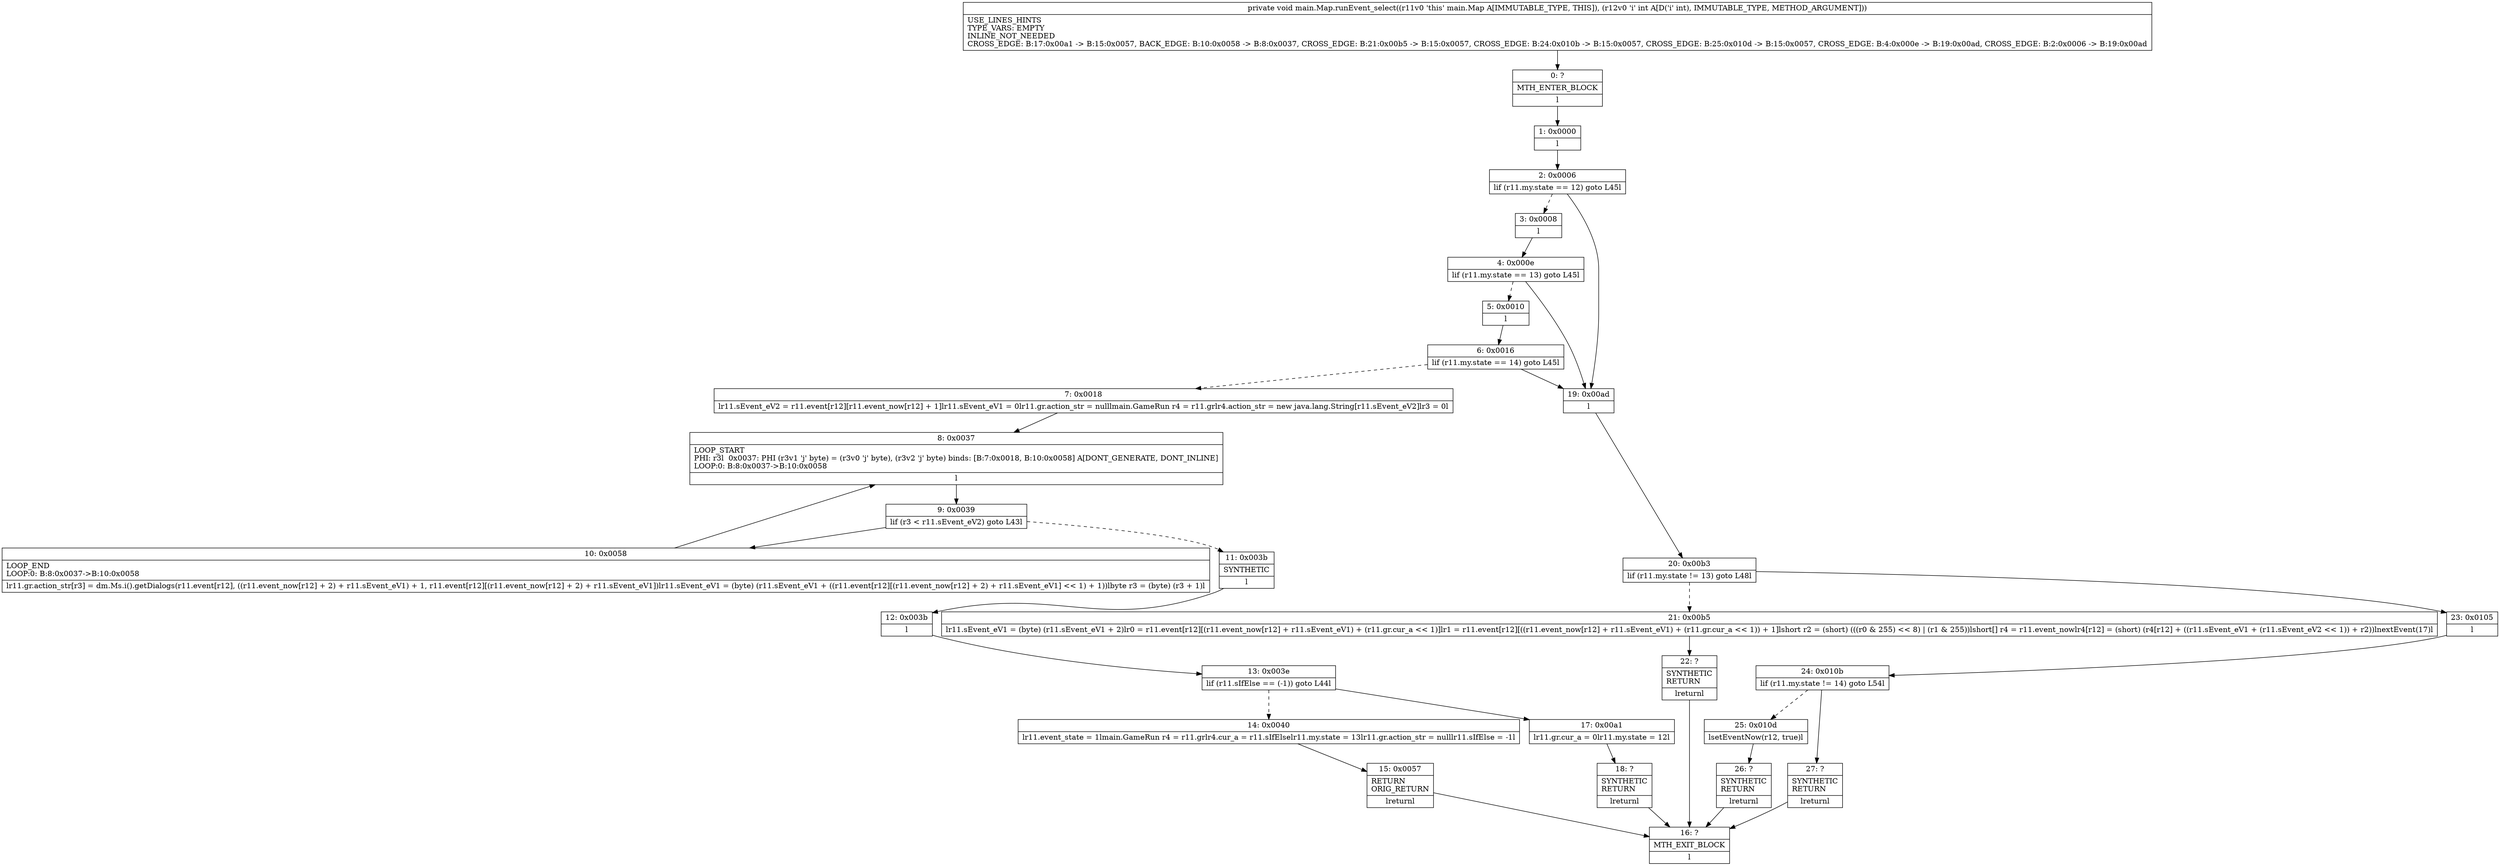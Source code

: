 digraph "CFG formain.Map.runEvent_select(I)V" {
Node_0 [shape=record,label="{0\:\ ?|MTH_ENTER_BLOCK\l|l}"];
Node_1 [shape=record,label="{1\:\ 0x0000|l}"];
Node_2 [shape=record,label="{2\:\ 0x0006|lif (r11.my.state == 12) goto L45l}"];
Node_3 [shape=record,label="{3\:\ 0x0008|l}"];
Node_4 [shape=record,label="{4\:\ 0x000e|lif (r11.my.state == 13) goto L45l}"];
Node_5 [shape=record,label="{5\:\ 0x0010|l}"];
Node_6 [shape=record,label="{6\:\ 0x0016|lif (r11.my.state == 14) goto L45l}"];
Node_7 [shape=record,label="{7\:\ 0x0018|lr11.sEvent_eV2 = r11.event[r12][r11.event_now[r12] + 1]lr11.sEvent_eV1 = 0lr11.gr.action_str = nulllmain.GameRun r4 = r11.grlr4.action_str = new java.lang.String[r11.sEvent_eV2]lr3 = 0l}"];
Node_8 [shape=record,label="{8\:\ 0x0037|LOOP_START\lPHI: r3l  0x0037: PHI (r3v1 'j' byte) = (r3v0 'j' byte), (r3v2 'j' byte) binds: [B:7:0x0018, B:10:0x0058] A[DONT_GENERATE, DONT_INLINE]\lLOOP:0: B:8:0x0037\-\>B:10:0x0058\l|l}"];
Node_9 [shape=record,label="{9\:\ 0x0039|lif (r3 \< r11.sEvent_eV2) goto L43l}"];
Node_10 [shape=record,label="{10\:\ 0x0058|LOOP_END\lLOOP:0: B:8:0x0037\-\>B:10:0x0058\l|lr11.gr.action_str[r3] = dm.Ms.i().getDialogs(r11.event[r12], ((r11.event_now[r12] + 2) + r11.sEvent_eV1) + 1, r11.event[r12][(r11.event_now[r12] + 2) + r11.sEvent_eV1])lr11.sEvent_eV1 = (byte) (r11.sEvent_eV1 + ((r11.event[r12][(r11.event_now[r12] + 2) + r11.sEvent_eV1] \<\< 1) + 1))lbyte r3 = (byte) (r3 + 1)l}"];
Node_11 [shape=record,label="{11\:\ 0x003b|SYNTHETIC\l|l}"];
Node_12 [shape=record,label="{12\:\ 0x003b|l}"];
Node_13 [shape=record,label="{13\:\ 0x003e|lif (r11.sIfElse == (\-1)) goto L44l}"];
Node_14 [shape=record,label="{14\:\ 0x0040|lr11.event_state = 1lmain.GameRun r4 = r11.grlr4.cur_a = r11.sIfElselr11.my.state = 13lr11.gr.action_str = nulllr11.sIfElse = \-1l}"];
Node_15 [shape=record,label="{15\:\ 0x0057|RETURN\lORIG_RETURN\l|lreturnl}"];
Node_16 [shape=record,label="{16\:\ ?|MTH_EXIT_BLOCK\l|l}"];
Node_17 [shape=record,label="{17\:\ 0x00a1|lr11.gr.cur_a = 0lr11.my.state = 12l}"];
Node_18 [shape=record,label="{18\:\ ?|SYNTHETIC\lRETURN\l|lreturnl}"];
Node_19 [shape=record,label="{19\:\ 0x00ad|l}"];
Node_20 [shape=record,label="{20\:\ 0x00b3|lif (r11.my.state != 13) goto L48l}"];
Node_21 [shape=record,label="{21\:\ 0x00b5|lr11.sEvent_eV1 = (byte) (r11.sEvent_eV1 + 2)lr0 = r11.event[r12][(r11.event_now[r12] + r11.sEvent_eV1) + (r11.gr.cur_a \<\< 1)]lr1 = r11.event[r12][((r11.event_now[r12] + r11.sEvent_eV1) + (r11.gr.cur_a \<\< 1)) + 1]lshort r2 = (short) (((r0 & 255) \<\< 8) \| (r1 & 255))lshort[] r4 = r11.event_nowlr4[r12] = (short) (r4[r12] + ((r11.sEvent_eV1 + (r11.sEvent_eV2 \<\< 1)) + r2))lnextEvent(17)l}"];
Node_22 [shape=record,label="{22\:\ ?|SYNTHETIC\lRETURN\l|lreturnl}"];
Node_23 [shape=record,label="{23\:\ 0x0105|l}"];
Node_24 [shape=record,label="{24\:\ 0x010b|lif (r11.my.state != 14) goto L54l}"];
Node_25 [shape=record,label="{25\:\ 0x010d|lsetEventNow(r12, true)l}"];
Node_26 [shape=record,label="{26\:\ ?|SYNTHETIC\lRETURN\l|lreturnl}"];
Node_27 [shape=record,label="{27\:\ ?|SYNTHETIC\lRETURN\l|lreturnl}"];
MethodNode[shape=record,label="{private void main.Map.runEvent_select((r11v0 'this' main.Map A[IMMUTABLE_TYPE, THIS]), (r12v0 'i' int A[D('i' int), IMMUTABLE_TYPE, METHOD_ARGUMENT]))  | USE_LINES_HINTS\lTYPE_VARS: EMPTY\lINLINE_NOT_NEEDED\lCROSS_EDGE: B:17:0x00a1 \-\> B:15:0x0057, BACK_EDGE: B:10:0x0058 \-\> B:8:0x0037, CROSS_EDGE: B:21:0x00b5 \-\> B:15:0x0057, CROSS_EDGE: B:24:0x010b \-\> B:15:0x0057, CROSS_EDGE: B:25:0x010d \-\> B:15:0x0057, CROSS_EDGE: B:4:0x000e \-\> B:19:0x00ad, CROSS_EDGE: B:2:0x0006 \-\> B:19:0x00ad\l}"];
MethodNode -> Node_0;
Node_0 -> Node_1;
Node_1 -> Node_2;
Node_2 -> Node_3[style=dashed];
Node_2 -> Node_19;
Node_3 -> Node_4;
Node_4 -> Node_5[style=dashed];
Node_4 -> Node_19;
Node_5 -> Node_6;
Node_6 -> Node_7[style=dashed];
Node_6 -> Node_19;
Node_7 -> Node_8;
Node_8 -> Node_9;
Node_9 -> Node_10;
Node_9 -> Node_11[style=dashed];
Node_10 -> Node_8;
Node_11 -> Node_12;
Node_12 -> Node_13;
Node_13 -> Node_14[style=dashed];
Node_13 -> Node_17;
Node_14 -> Node_15;
Node_15 -> Node_16;
Node_17 -> Node_18;
Node_18 -> Node_16;
Node_19 -> Node_20;
Node_20 -> Node_21[style=dashed];
Node_20 -> Node_23;
Node_21 -> Node_22;
Node_22 -> Node_16;
Node_23 -> Node_24;
Node_24 -> Node_25[style=dashed];
Node_24 -> Node_27;
Node_25 -> Node_26;
Node_26 -> Node_16;
Node_27 -> Node_16;
}

